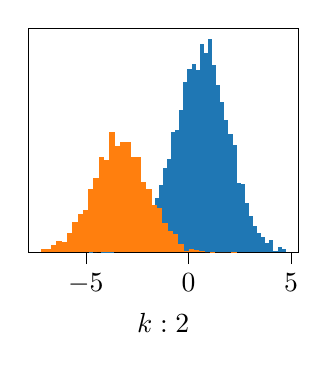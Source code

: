 % This file was created with tikzplotlib v0.10.1.
\begin{tikzpicture}

\definecolor{darkgray176}{RGB}{176,176,176}
\definecolor{darkorange25512714}{RGB}{255,127,14}
\definecolor{steelblue31119180}{RGB}{31,119,180}

\begin{axis}[
tick align=outside,
tick pos=left,
x grid style={darkgray176},
xlabel={$k:2$},
xmin=-7.808, xmax=5.34,
xtick style={color=black},
y grid style={darkgray176},
%ylabel={Frequency},
ymin=0, ymax=372.75,
%ytick style={color=black},
ytick=\empty,
scale=0.5
]
\draw[draw=none,fill=steelblue31119180] (axis cs:-4.846,0) rectangle (axis cs:-4.646,1);
\draw[draw=none,fill=steelblue31119180] (axis cs:-4.646,0) rectangle (axis cs:-4.446,0);
\draw[draw=none,fill=steelblue31119180] (axis cs:-4.446,0) rectangle (axis cs:-4.246,2);
\draw[draw=none,fill=steelblue31119180] (axis cs:-4.246,0) rectangle (axis cs:-4.047,1);
\draw[draw=none,fill=steelblue31119180] (axis cs:-4.047,0) rectangle (axis cs:-3.847,1);
\draw[draw=none,fill=steelblue31119180] (axis cs:-3.847,0) rectangle (axis cs:-3.647,1);
\draw[draw=none,fill=steelblue31119180] (axis cs:-3.647,0) rectangle (axis cs:-3.447,3);
\draw[draw=none,fill=steelblue31119180] (axis cs:-3.447,0) rectangle (axis cs:-3.248,4);
\draw[draw=none,fill=steelblue31119180] (axis cs:-3.248,0) rectangle (axis cs:-3.048,5);
\draw[draw=none,fill=steelblue31119180] (axis cs:-3.048,0) rectangle (axis cs:-2.848,9);
\draw[draw=none,fill=steelblue31119180] (axis cs:-2.848,0) rectangle (axis cs:-2.648,17);
\draw[draw=none,fill=steelblue31119180] (axis cs:-2.648,0) rectangle (axis cs:-2.449,25);
\draw[draw=none,fill=steelblue31119180] (axis cs:-2.449,0) rectangle (axis cs:-2.249,25);
\draw[draw=none,fill=steelblue31119180] (axis cs:-2.249,0) rectangle (axis cs:-2.049,41);
\draw[draw=none,fill=steelblue31119180] (axis cs:-2.049,0) rectangle (axis cs:-1.849,55);
\draw[draw=none,fill=steelblue31119180] (axis cs:-1.849,0) rectangle (axis cs:-1.65,70);
\draw[draw=none,fill=steelblue31119180] (axis cs:-1.65,0) rectangle (axis cs:-1.45,91);
\draw[draw=none,fill=steelblue31119180] (axis cs:-1.45,0) rectangle (axis cs:-1.25,112);
\draw[draw=none,fill=steelblue31119180] (axis cs:-1.25,0) rectangle (axis cs:-1.05,141);
\draw[draw=none,fill=steelblue31119180] (axis cs:-1.05,0) rectangle (axis cs:-0.85,156);
\draw[draw=none,fill=steelblue31119180] (axis cs:-0.85,0) rectangle (axis cs:-0.651,200);
\draw[draw=none,fill=steelblue31119180] (axis cs:-0.651,0) rectangle (axis cs:-0.451,203);
\draw[draw=none,fill=steelblue31119180] (axis cs:-0.451,0) rectangle (axis cs:-0.251,237);
\draw[draw=none,fill=steelblue31119180] (axis cs:-0.251,0) rectangle (axis cs:-0.051,283);
\draw[draw=none,fill=steelblue31119180] (axis cs:-0.051,0) rectangle (axis cs:0.148,305);
\draw[draw=none,fill=steelblue31119180] (axis cs:0.148,0) rectangle (axis cs:0.348,313);
\draw[draw=none,fill=steelblue31119180] (axis cs:0.348,0) rectangle (axis cs:0.548,303);
\draw[draw=none,fill=steelblue31119180] (axis cs:0.548,0) rectangle (axis cs:0.748,346);
\draw[draw=none,fill=steelblue31119180] (axis cs:0.748,0) rectangle (axis cs:0.947,332);
\draw[draw=none,fill=steelblue31119180] (axis cs:0.947,0) rectangle (axis cs:1.147,355);
\draw[draw=none,fill=steelblue31119180] (axis cs:1.147,0) rectangle (axis cs:1.347,312);
\draw[draw=none,fill=steelblue31119180] (axis cs:1.347,0) rectangle (axis cs:1.547,279);
\draw[draw=none,fill=steelblue31119180] (axis cs:1.547,0) rectangle (axis cs:1.746,250);
\draw[draw=none,fill=steelblue31119180] (axis cs:1.746,0) rectangle (axis cs:1.946,220);
\draw[draw=none,fill=steelblue31119180] (axis cs:1.946,0) rectangle (axis cs:2.146,197);
\draw[draw=none,fill=steelblue31119180] (axis cs:2.146,0) rectangle (axis cs:2.346,178);
\draw[draw=none,fill=steelblue31119180] (axis cs:2.346,0) rectangle (axis cs:2.545,115);
\draw[draw=none,fill=steelblue31119180] (axis cs:2.545,0) rectangle (axis cs:2.745,114);
\draw[draw=none,fill=steelblue31119180] (axis cs:2.745,0) rectangle (axis cs:2.945,82);
\draw[draw=none,fill=steelblue31119180] (axis cs:2.945,0) rectangle (axis cs:3.145,60);
\draw[draw=none,fill=steelblue31119180] (axis cs:3.145,0) rectangle (axis cs:3.344,44);
\draw[draw=none,fill=steelblue31119180] (axis cs:3.344,0) rectangle (axis cs:3.544,33);
\draw[draw=none,fill=steelblue31119180] (axis cs:3.544,0) rectangle (axis cs:3.744,26);
\draw[draw=none,fill=steelblue31119180] (axis cs:3.744,0) rectangle (axis cs:3.944,16);
\draw[draw=none,fill=steelblue31119180] (axis cs:3.944,0) rectangle (axis cs:4.143,21);
\draw[draw=none,fill=steelblue31119180] (axis cs:4.143,0) rectangle (axis cs:4.343,2);
\draw[draw=none,fill=steelblue31119180] (axis cs:4.343,0) rectangle (axis cs:4.543,9);
\draw[draw=none,fill=steelblue31119180] (axis cs:4.543,0) rectangle (axis cs:4.743,5);
\draw[draw=none,fill=darkorange25512714] (axis cs:-7.21,0) rectangle (axis cs:-6.952,6);
\draw[draw=none,fill=darkorange25512714] (axis cs:-6.952,0) rectangle (axis cs:-6.694,6);
\draw[draw=none,fill=darkorange25512714] (axis cs:-6.694,0) rectangle (axis cs:-6.436,12);
\draw[draw=none,fill=darkorange25512714] (axis cs:-6.436,0) rectangle (axis cs:-6.177,19);
\draw[draw=none,fill=darkorange25512714] (axis cs:-6.177,0) rectangle (axis cs:-5.919,18);
\draw[draw=none,fill=darkorange25512714] (axis cs:-5.919,0) rectangle (axis cs:-5.661,32);
\draw[draw=none,fill=darkorange25512714] (axis cs:-5.661,0) rectangle (axis cs:-5.403,50);
\draw[draw=none,fill=darkorange25512714] (axis cs:-5.403,0) rectangle (axis cs:-5.145,63);
\draw[draw=none,fill=darkorange25512714] (axis cs:-5.145,0) rectangle (axis cs:-4.887,71);
\draw[draw=none,fill=darkorange25512714] (axis cs:-4.887,0) rectangle (axis cs:-4.629,106);
\draw[draw=none,fill=darkorange25512714] (axis cs:-4.629,0) rectangle (axis cs:-4.37,123);
\draw[draw=none,fill=darkorange25512714] (axis cs:-4.37,0) rectangle (axis cs:-4.112,159);
\draw[draw=none,fill=darkorange25512714] (axis cs:-4.112,0) rectangle (axis cs:-3.854,153);
\draw[draw=none,fill=darkorange25512714] (axis cs:-3.854,0) rectangle (axis cs:-3.596,200);
\draw[draw=none,fill=darkorange25512714] (axis cs:-3.596,0) rectangle (axis cs:-3.338,177);
\draw[draw=none,fill=darkorange25512714] (axis cs:-3.338,0) rectangle (axis cs:-3.08,184);
\draw[draw=none,fill=darkorange25512714] (axis cs:-3.08,0) rectangle (axis cs:-2.822,184);
\draw[draw=none,fill=darkorange25512714] (axis cs:-2.822,0) rectangle (axis cs:-2.564,158);
\draw[draw=none,fill=darkorange25512714] (axis cs:-2.564,0) rectangle (axis cs:-2.305,159);
\draw[draw=none,fill=darkorange25512714] (axis cs:-2.305,0) rectangle (axis cs:-2.047,117);
\draw[draw=none,fill=darkorange25512714] (axis cs:-2.047,0) rectangle (axis cs:-1.789,105);
\draw[draw=none,fill=darkorange25512714] (axis cs:-1.789,0) rectangle (axis cs:-1.531,79);
\draw[draw=none,fill=darkorange25512714] (axis cs:-1.531,0) rectangle (axis cs:-1.273,73);
\draw[draw=none,fill=darkorange25512714] (axis cs:-1.273,0) rectangle (axis cs:-1.015,49);
\draw[draw=none,fill=darkorange25512714] (axis cs:-1.015,0) rectangle (axis cs:-0.757,36);
\draw[draw=none,fill=darkorange25512714] (axis cs:-0.757,0) rectangle (axis cs:-0.498,30);
\draw[draw=none,fill=darkorange25512714] (axis cs:-0.498,0) rectangle (axis cs:-0.24,14);
\draw[draw=none,fill=darkorange25512714] (axis cs:-0.24,0) rectangle (axis cs:0.018,2);
\draw[draw=none,fill=darkorange25512714] (axis cs:0.018,0) rectangle (axis cs:0.276,6);
\draw[draw=none,fill=darkorange25512714] (axis cs:0.276,0) rectangle (axis cs:0.534,4);
\draw[draw=none,fill=darkorange25512714] (axis cs:0.534,0) rectangle (axis cs:0.792,3);
\draw[draw=none,fill=darkorange25512714] (axis cs:0.792,0) rectangle (axis cs:1.05,0);
\draw[draw=none,fill=darkorange25512714] (axis cs:1.05,0) rectangle (axis cs:1.308,1);
\draw[draw=none,fill=darkorange25512714] (axis cs:1.308,0) rectangle (axis cs:1.567,0);
\draw[draw=none,fill=darkorange25512714] (axis cs:1.567,0) rectangle (axis cs:1.825,0);
\draw[draw=none,fill=darkorange25512714] (axis cs:1.825,0) rectangle (axis cs:2.083,0);
\draw[draw=none,fill=darkorange25512714] (axis cs:2.083,0) rectangle (axis cs:2.341,1);
\end{axis}

\end{tikzpicture}
